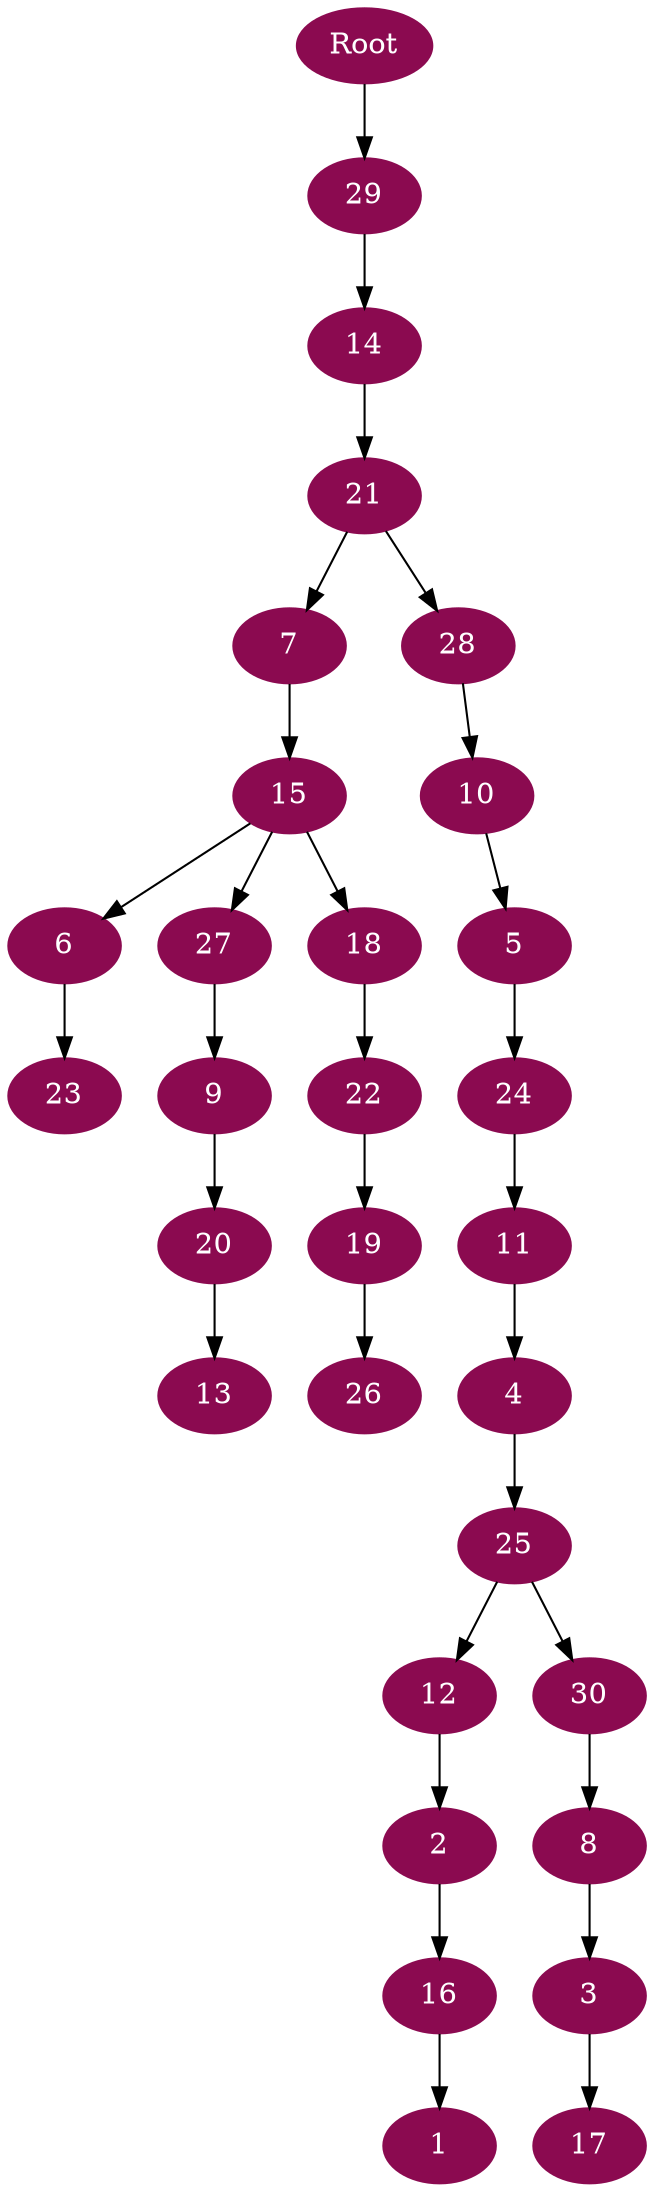 digraph G {
node [color=deeppink4, style=filled, fontcolor=white];
16 -> 1;
12 -> 2;
8 -> 3;
11 -> 4;
10 -> 5;
15 -> 6;
21 -> 7;
30 -> 8;
27 -> 9;
28 -> 10;
24 -> 11;
25 -> 12;
20 -> 13;
29 -> 14;
7 -> 15;
2 -> 16;
3 -> 17;
15 -> 18;
22 -> 19;
9 -> 20;
14 -> 21;
18 -> 22;
6 -> 23;
5 -> 24;
4 -> 25;
19 -> 26;
15 -> 27;
21 -> 28;
Root -> 29;
25 -> 30;
}
